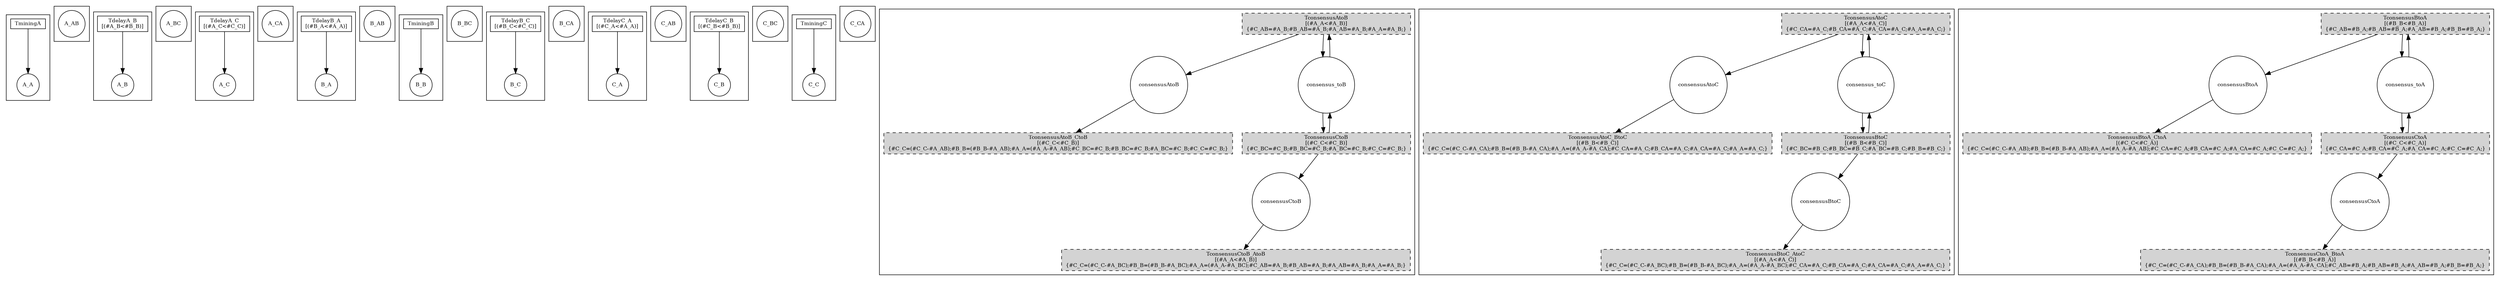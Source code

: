 digraph { layout=dot; overlap=false; splines=true; node [fontsize=10];
subgraph cluster0 {
"A_A0" [shape = circle, label = "A_A"];
"TminingA" -> "A_A0" [label = ""];
"TminingA" [shape = box, label = "TminingA" width=0.8, height=0.2];
}
subgraph cluster1 {
"A_AB1" [shape = circle, label = "A_AB"];
}
subgraph cluster2 {
"A_B2" [shape = circle, label = "A_B"];
"TdelayA_B" -> "A_B2" [label = ""];
"TdelayA_B" [shape = box, label = "TdelayA_B
[(#A_B<#B_B)]" width=0.8, height=0.2];
}
subgraph cluster3 {
"A_BC3" [shape = circle, label = "A_BC"];
}
subgraph cluster4 {
"A_C4" [shape = circle, label = "A_C"];
"TdelayA_C" -> "A_C4" [label = ""];
"TdelayA_C" [shape = box, label = "TdelayA_C
[(#A_C<#C_C)]" width=0.8, height=0.2];
}
subgraph cluster5 {
"A_CA5" [shape = circle, label = "A_CA"];
}
subgraph cluster6 {
"B_A6" [shape = circle, label = "B_A"];
"TdelayB_A" -> "B_A6" [label = ""];
"TdelayB_A" [shape = box, label = "TdelayB_A
[(#B_A<#A_A)]" width=0.8, height=0.2];
}
subgraph cluster7 {
"B_AB7" [shape = circle, label = "B_AB"];
}
subgraph cluster8 {
"B_B8" [shape = circle, label = "B_B"];
"TminingB" -> "B_B8" [label = ""];
"TminingB" [shape = box, label = "TminingB" width=0.8, height=0.2];
}
subgraph cluster9 {
"B_BC9" [shape = circle, label = "B_BC"];
}
subgraph cluster10 {
"B_C10" [shape = circle, label = "B_C"];
"TdelayB_C" -> "B_C10" [label = ""];
"TdelayB_C" [shape = box, label = "TdelayB_C
[(#B_C<#C_C)]" width=0.8, height=0.2];
}
subgraph cluster11 {
"B_CA11" [shape = circle, label = "B_CA"];
}
subgraph cluster12 {
"C_A12" [shape = circle, label = "C_A"];
"TdelayC_A" -> "C_A12" [label = ""];
"TdelayC_A" [shape = box, label = "TdelayC_A
[(#C_A<#A_A)]" width=0.8, height=0.2];
}
subgraph cluster13 {
"C_AB13" [shape = circle, label = "C_AB"];
}
subgraph cluster14 {
"C_B14" [shape = circle, label = "C_B"];
"TdelayC_B" -> "C_B14" [label = ""];
"TdelayC_B" [shape = box, label = "TdelayC_B
[(#C_B<#B_B)]" width=0.8, height=0.2];
}
subgraph cluster15 {
"C_BC15" [shape = circle, label = "C_BC"];
}
subgraph cluster16 {
"C_C16" [shape = circle, label = "C_C"];
"TminingC" -> "C_C16" [label = ""];
"TminingC" [shape = box, label = "TminingC" width=0.8, height=0.2];
}
subgraph cluster17 {
"C_CA17" [shape = circle, label = "C_CA"];
}
subgraph cluster18 {
"consensusAtoB18" [shape = circle, label = "consensusAtoB"];
"TconsensusAtoB" -> "consensusAtoB18" [label = ""];
"TconsensusAtoB" [shape = box, label = "TconsensusAtoB
[(#A_A<#A_B)]
{#C_AB=#A_B;#B_AB=#A_B;#A_AB=#A_B;#A_A=#A_B;}" width=0.8, height=0.02, style="filled,dashed"];
"consensusAtoB18" -> "TconsensusAtoB_CtoB" [label = ""];
"TconsensusAtoB_CtoB" [shape = box, label = "TconsensusAtoB_CtoB
[(#C_C<#C_B)]
{#C_C=(#C_C-#A_AB);#B_B=(#B_B-#A_AB);#A_A=(#A_A-#A_AB);#C_BC=#C_B;#B_BC=#C_B;#A_BC=#C_B;#C_C=#C_B;}" width=0.8, height=0.02, style="filled,dashed"];
"consensus_toB25" -> "TconsensusAtoB" [label = ""];
"consensus_toB25" [shape = circle, label = "consensus_toB"];
"TconsensusAtoB" -> "consensus_toB25" [label = ""];
"TconsensusCtoB" -> "consensus_toB25" [label = ""];
"TconsensusCtoB" [shape = box, label = "TconsensusCtoB
[(#C_C<#C_B)]
{#C_BC=#C_B;#B_BC=#C_B;#A_BC=#C_B;#C_C=#C_B;}" width=0.8, height=0.02, style="filled,dashed"];
"consensus_toB25" -> "TconsensusCtoB" [label = ""];
"TconsensusCtoB" -> "consensusCtoB23" [label = ""];
"consensusCtoB23" [shape = circle, label = "consensusCtoB"];
"consensusCtoB23" -> "TconsensusCtoB_AtoB" [label = ""];
"TconsensusCtoB_AtoB" [shape = box, label = "TconsensusCtoB_AtoB
[(#A_A<#A_B)]
{#C_C=(#C_C-#A_BC);#B_B=(#B_B-#A_BC);#A_A=(#A_A-#A_BC);#C_AB=#A_B;#B_AB=#A_B;#A_AB=#A_B;#A_A=#A_B;}" width=0.8, height=0.02, style="filled,dashed"];
}
subgraph cluster19 {
"consensusAtoC19" [shape = circle, label = "consensusAtoC"];
"TconsensusAtoC" -> "consensusAtoC19" [label = ""];
"TconsensusAtoC" [shape = box, label = "TconsensusAtoC
[(#A_A<#A_C)]
{#C_CA=#A_C;#B_CA=#A_C;#A_CA=#A_C;#A_A=#A_C;}" width=0.8, height=0.02, style="filled,dashed"];
"consensusAtoC19" -> "TconsensusAtoC_BtoC" [label = ""];
"TconsensusAtoC_BtoC" [shape = box, label = "TconsensusAtoC_BtoC
[(#B_B<#B_C)]
{#C_C=(#C_C-#A_CA);#B_B=(#B_B-#A_CA);#A_A=(#A_A-#A_CA);#C_CA=#A_C;#B_CA=#A_C;#A_CA=#A_C;#A_A=#A_C;}" width=0.8, height=0.02, style="filled,dashed"];
"consensus_toC26" -> "TconsensusAtoC" [label = ""];
"consensus_toC26" [shape = circle, label = "consensus_toC"];
"TconsensusAtoC" -> "consensus_toC26" [label = ""];
"TconsensusBtoC" -> "consensus_toC26" [label = ""];
"TconsensusBtoC" [shape = box, label = "TconsensusBtoC
[(#B_B<#B_C)]
{#C_BC=#B_C;#B_BC=#B_C;#A_BC=#B_C;#B_B=#B_C;}" width=0.8, height=0.02, style="filled,dashed"];
"consensus_toC26" -> "TconsensusBtoC" [label = ""];
"TconsensusBtoC" -> "consensusBtoC21" [label = ""];
"consensusBtoC21" [shape = circle, label = "consensusBtoC"];
"consensusBtoC21" -> "TconsensusBtoC_AtoC" [label = ""];
"TconsensusBtoC_AtoC" [shape = box, label = "TconsensusBtoC_AtoC
[(#A_A<#A_C)]
{#C_C=(#C_C-#A_BC);#B_B=(#B_B-#A_BC);#A_A=(#A_A-#A_BC);#C_CA=#A_C;#B_CA=#A_C;#A_CA=#A_C;#A_A=#A_C;}" width=0.8, height=0.02, style="filled,dashed"];
}
subgraph cluster20 {
"consensusBtoA20" [shape = circle, label = "consensusBtoA"];
"TconsensusBtoA" -> "consensusBtoA20" [label = ""];
"TconsensusBtoA" [shape = box, label = "TconsensusBtoA
[(#B_B<#B_A)]
{#C_AB=#B_A;#B_AB=#B_A;#A_AB=#B_A;#B_B=#B_A;}" width=0.8, height=0.02, style="filled,dashed"];
"consensusBtoA20" -> "TconsensusBtoA_CtoA" [label = ""];
"TconsensusBtoA_CtoA" [shape = box, label = "TconsensusBtoA_CtoA
[(#C_C<#C_A)]
{#C_C=(#C_C-#A_AB);#B_B=(#B_B-#A_AB);#A_A=(#A_A-#A_AB);#C_CA=#C_A;#B_CA=#C_A;#A_CA=#C_A;#C_C=#C_A;}" width=0.8, height=0.02, style="filled,dashed"];
"consensus_toA24" -> "TconsensusBtoA" [label = ""];
"consensus_toA24" [shape = circle, label = "consensus_toA"];
"TconsensusBtoA" -> "consensus_toA24" [label = ""];
"TconsensusCtoA" -> "consensus_toA24" [label = ""];
"TconsensusCtoA" [shape = box, label = "TconsensusCtoA
[(#C_C<#C_A)]
{#C_CA=#C_A;#B_CA=#C_A;#A_CA=#C_A;#C_C=#C_A;}" width=0.8, height=0.02, style="filled,dashed"];
"consensus_toA24" -> "TconsensusCtoA" [label = ""];
"TconsensusCtoA" -> "consensusCtoA22" [label = ""];
"consensusCtoA22" [shape = circle, label = "consensusCtoA"];
"consensusCtoA22" -> "TconsensusCtoA_BtoA" [label = ""];
"TconsensusCtoA_BtoA" [shape = box, label = "TconsensusCtoA_BtoA
[(#B_B<#B_A)]
{#C_C=(#C_C-#A_CA);#B_B=(#B_B-#A_CA);#A_A=(#A_A-#A_CA);#C_AB=#B_A;#B_AB=#B_A;#A_AB=#B_A;#B_B=#B_A;}" width=0.8, height=0.02, style="filled,dashed"];
}
}
